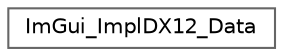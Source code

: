 digraph "Graphical Class Hierarchy"
{
 // LATEX_PDF_SIZE
  bgcolor="transparent";
  edge [fontname=Helvetica,fontsize=10,labelfontname=Helvetica,labelfontsize=10];
  node [fontname=Helvetica,fontsize=10,shape=box,height=0.2,width=0.4];
  rankdir="LR";
  Node0 [id="Node000000",label="ImGui_ImplDX12_Data",height=0.2,width=0.4,color="grey40", fillcolor="white", style="filled",URL="$struct_im_gui___impl_d_x12___data.html",tooltip=" "];
}
